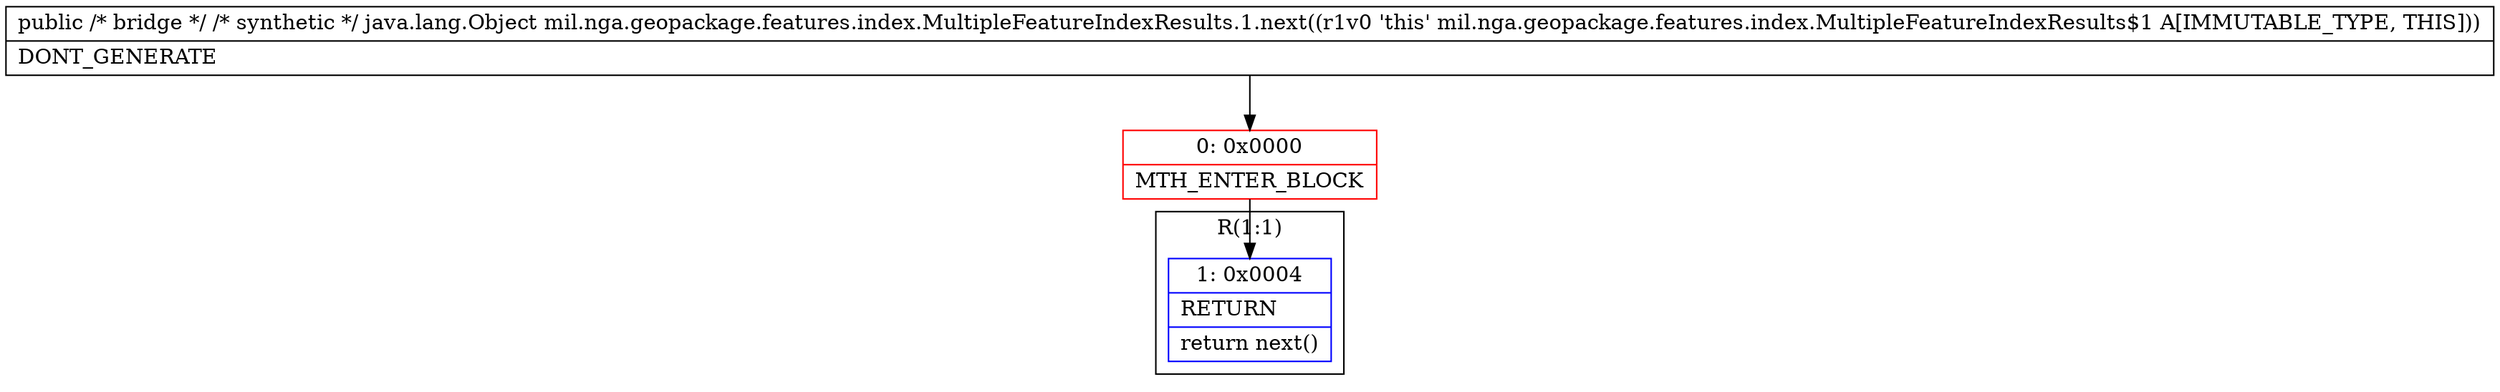 digraph "CFG formil.nga.geopackage.features.index.MultipleFeatureIndexResults.1.next()Ljava\/lang\/Object;" {
subgraph cluster_Region_29287086 {
label = "R(1:1)";
node [shape=record,color=blue];
Node_1 [shape=record,label="{1\:\ 0x0004|RETURN\l|return next()\l}"];
}
Node_0 [shape=record,color=red,label="{0\:\ 0x0000|MTH_ENTER_BLOCK\l}"];
MethodNode[shape=record,label="{public \/* bridge *\/ \/* synthetic *\/ java.lang.Object mil.nga.geopackage.features.index.MultipleFeatureIndexResults.1.next((r1v0 'this' mil.nga.geopackage.features.index.MultipleFeatureIndexResults$1 A[IMMUTABLE_TYPE, THIS]))  | DONT_GENERATE\l}"];
MethodNode -> Node_0;
Node_0 -> Node_1;
}

